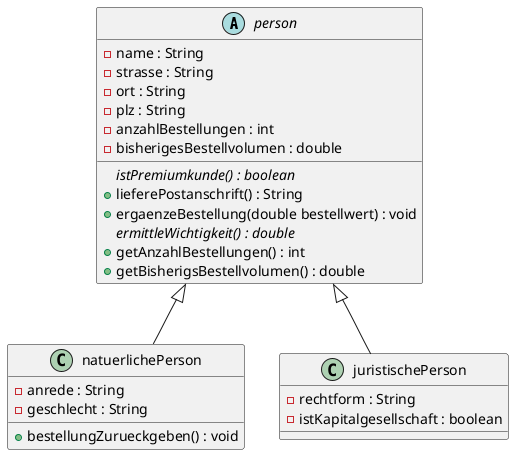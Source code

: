 @startuml kundenverwaltungssystem

abstract class person{
    - name : String
    - strasse : String
    - ort : String
    - plz : String
    - anzahlBestellungen : int
    - bisherigesBestellvolumen : double
    {abstract} istPremiumkunde() : boolean
    + lieferePostanschrift() : String
    + ergaenzeBestellung(double bestellwert) : void
    {abstract} ermittleWichtigkeit() : double
    + getAnzahlBestellungen() : int
    + getBisherigsBestellvolumen() : double
}

class natuerlichePerson extends person{
    - anrede : String
    - geschlecht : String
    + bestellungZurueckgeben() : void
}

class juristischePerson extends person{
    - rechtform : String
    - istKapitalgesellschaft : boolean
}

@enduml